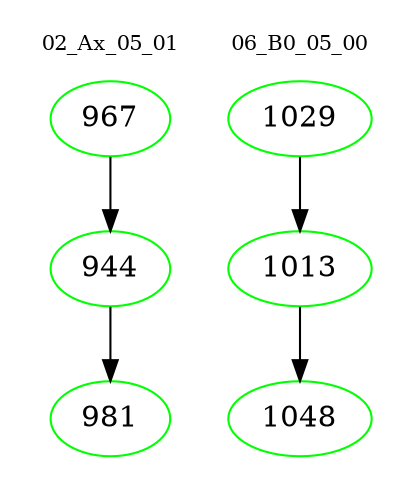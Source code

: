 digraph{
subgraph cluster_0 {
color = white
label = "02_Ax_05_01";
fontsize=10;
T0_967 [label="967", color="green"]
T0_967 -> T0_944 [color="black"]
T0_944 [label="944", color="green"]
T0_944 -> T0_981 [color="black"]
T0_981 [label="981", color="green"]
}
subgraph cluster_1 {
color = white
label = "06_B0_05_00";
fontsize=10;
T1_1029 [label="1029", color="green"]
T1_1029 -> T1_1013 [color="black"]
T1_1013 [label="1013", color="green"]
T1_1013 -> T1_1048 [color="black"]
T1_1048 [label="1048", color="green"]
}
}
